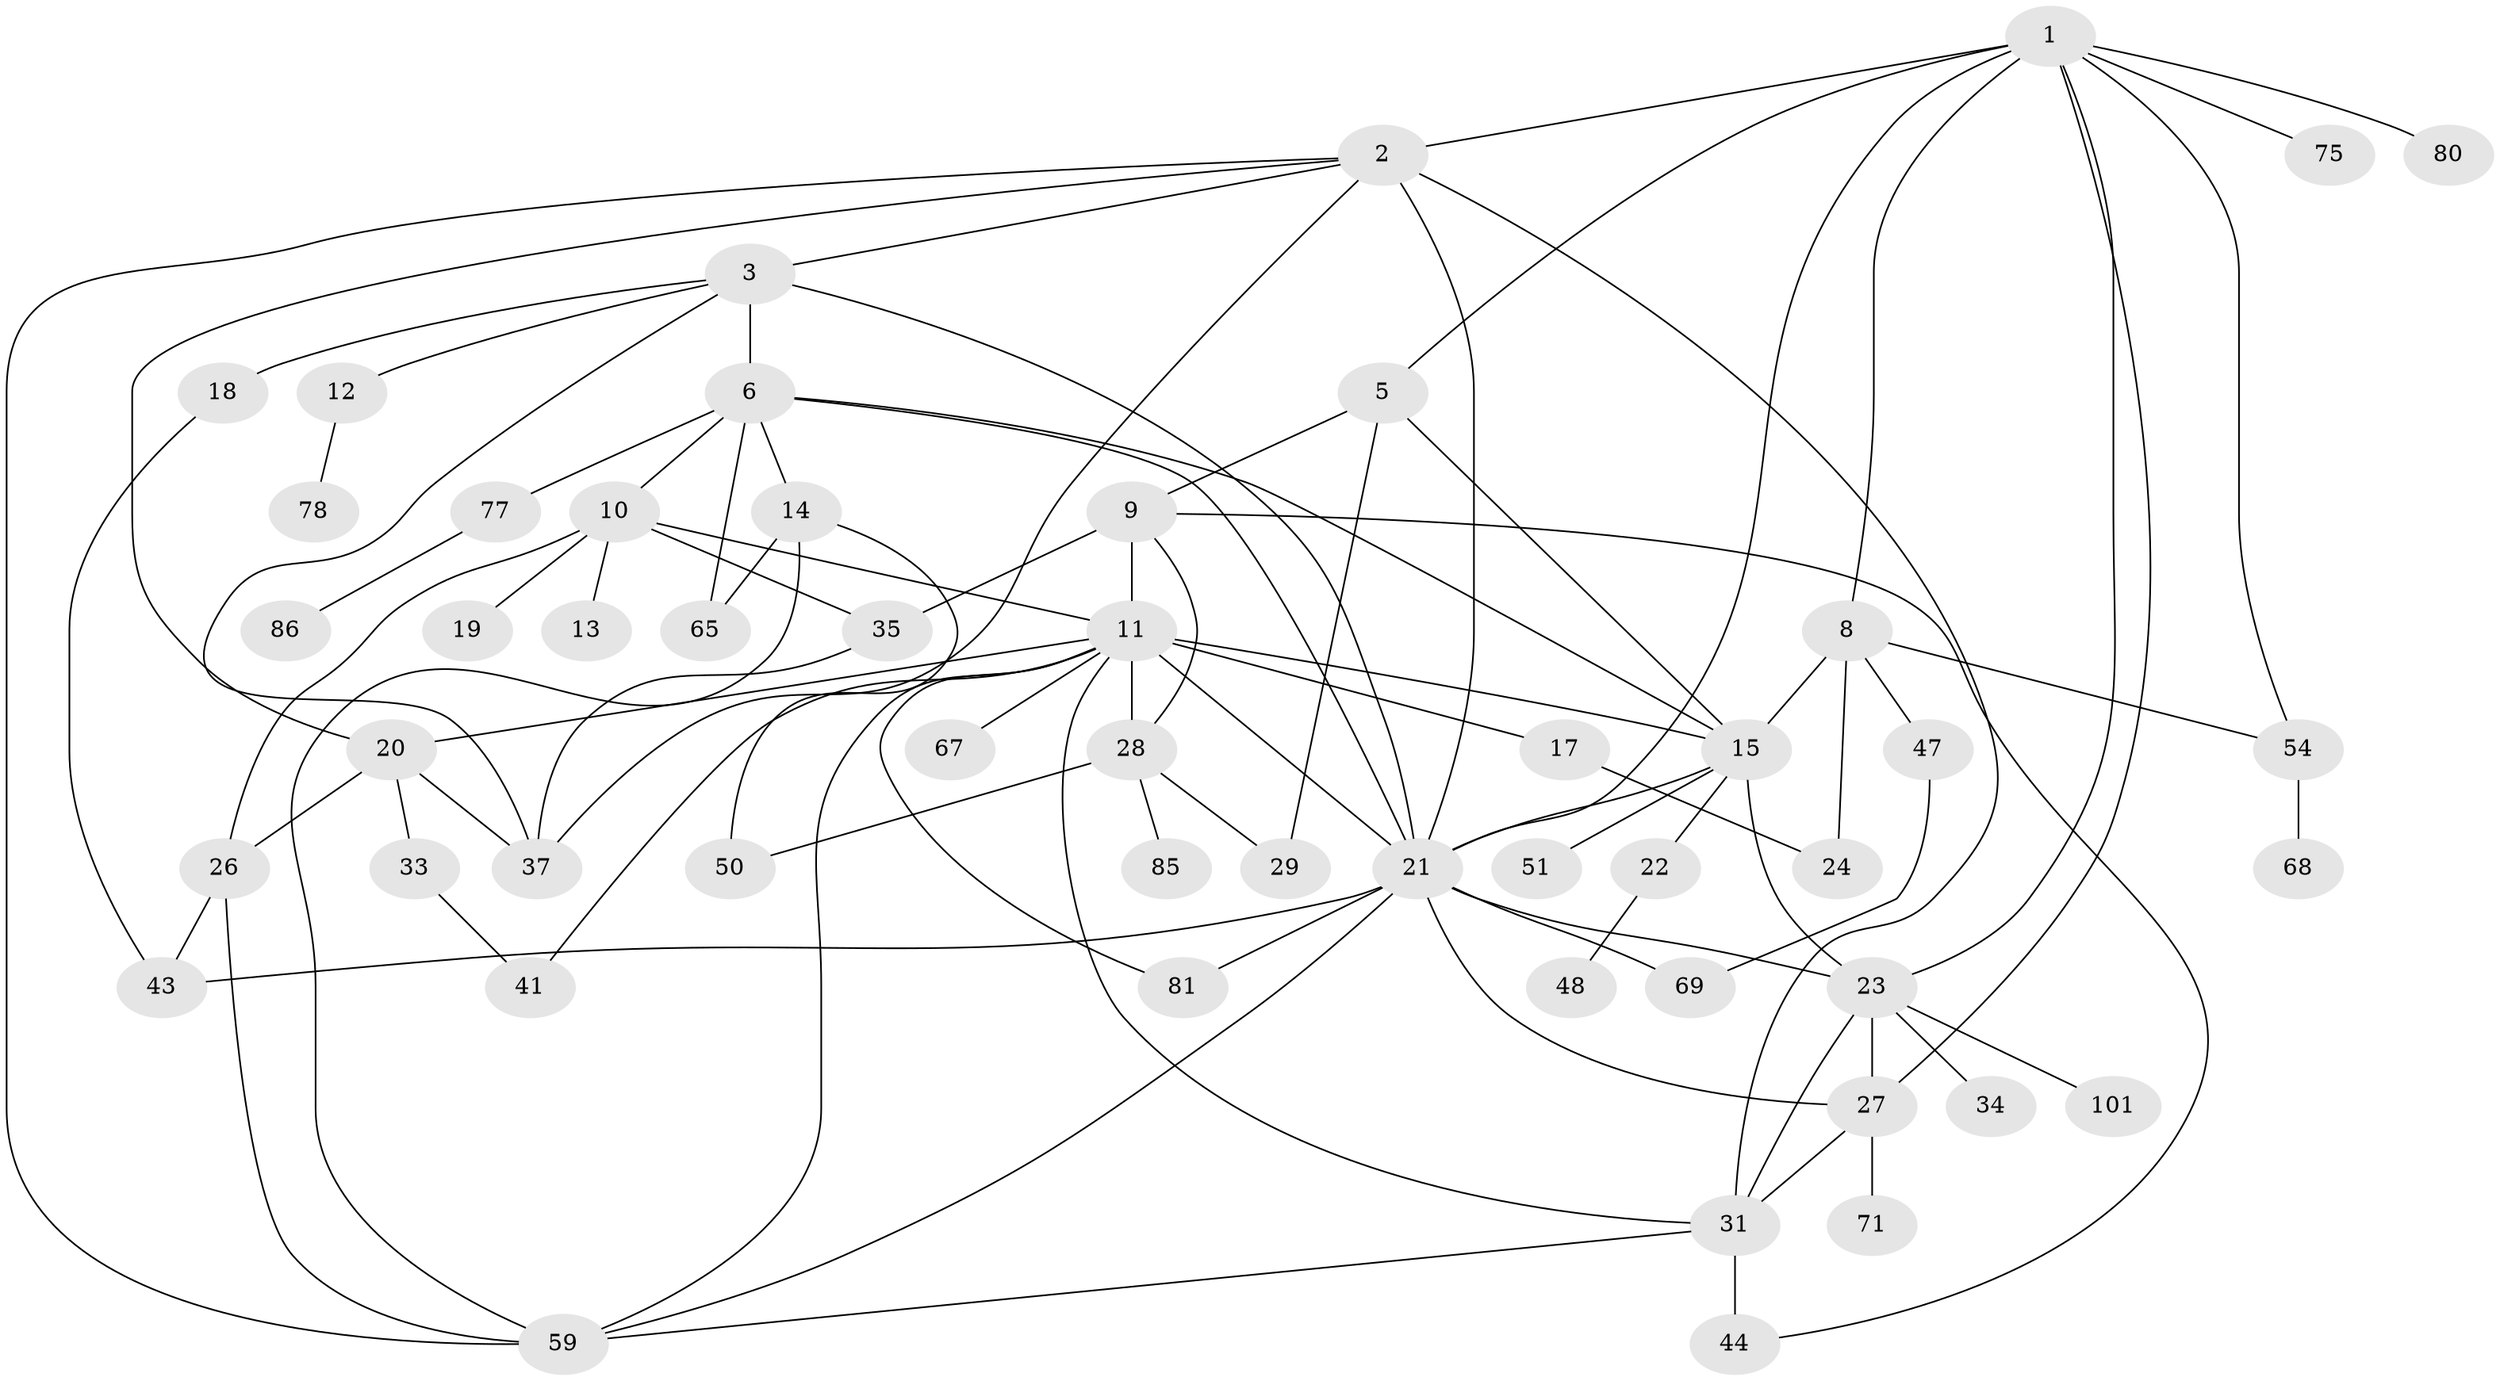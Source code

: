 // original degree distribution, {6: 0.028846153846153848, 8: 0.019230769230769232, 7: 0.028846153846153848, 2: 0.28846153846153844, 4: 0.10576923076923077, 5: 0.08653846153846154, 1: 0.21153846153846154, 3: 0.23076923076923078}
// Generated by graph-tools (version 1.1) at 2025/13/03/09/25 04:13:25]
// undirected, 52 vertices, 90 edges
graph export_dot {
graph [start="1"]
  node [color=gray90,style=filled];
  1 [super="+4+39"];
  2;
  3 [super="+40"];
  5;
  6 [super="+46"];
  8 [super="+62+16"];
  9;
  10;
  11 [super="+64+74+88"];
  12;
  13;
  14 [super="+79"];
  15 [super="+49+42"];
  17;
  18;
  19;
  20;
  21 [super="+30"];
  22 [super="+61"];
  23 [super="+25"];
  24 [super="+84"];
  26;
  27 [super="+57+32"];
  28 [super="+52+93+38+73"];
  29 [super="+98"];
  31 [super="+45+76"];
  33;
  34;
  35 [super="+95"];
  37 [super="+56"];
  41;
  43 [super="+82"];
  44;
  47;
  48;
  50;
  51;
  54 [super="+58"];
  59 [super="+89"];
  65;
  67;
  68;
  69;
  71;
  75;
  77;
  78;
  80;
  81;
  85;
  86;
  101;
  1 -- 2;
  1 -- 5;
  1 -- 75;
  1 -- 80;
  1 -- 21;
  1 -- 23;
  1 -- 8;
  1 -- 27;
  1 -- 54;
  2 -- 3;
  2 -- 20;
  2 -- 59;
  2 -- 37;
  2 -- 21 [weight=2];
  2 -- 31;
  3 -- 6;
  3 -- 12;
  3 -- 18;
  3 -- 37;
  3 -- 21 [weight=2];
  5 -- 9;
  5 -- 29;
  5 -- 15;
  6 -- 10;
  6 -- 14;
  6 -- 21;
  6 -- 65;
  6 -- 77;
  6 -- 15;
  8 -- 15;
  8 -- 24 [weight=2];
  8 -- 54;
  8 -- 47;
  9 -- 35;
  9 -- 44;
  9 -- 11;
  9 -- 28;
  10 -- 11;
  10 -- 13;
  10 -- 19;
  10 -- 26;
  10 -- 35;
  11 -- 17;
  11 -- 28 [weight=3];
  11 -- 67;
  11 -- 81;
  11 -- 20;
  11 -- 59;
  11 -- 31;
  11 -- 15;
  11 -- 21;
  11 -- 41;
  12 -- 78;
  14 -- 65;
  14 -- 50;
  14 -- 59;
  15 -- 22;
  15 -- 23;
  15 -- 51;
  15 -- 21;
  17 -- 24;
  18 -- 43;
  20 -- 33;
  20 -- 26;
  20 -- 37;
  21 -- 69 [weight=2];
  21 -- 59;
  21 -- 81;
  21 -- 23;
  21 -- 27;
  21 -- 43;
  22 -- 48;
  23 -- 27;
  23 -- 101;
  23 -- 34;
  23 -- 31;
  26 -- 43;
  26 -- 59;
  27 -- 31;
  27 -- 71;
  28 -- 29;
  28 -- 50;
  28 -- 85;
  31 -- 59;
  31 -- 44 [weight=2];
  33 -- 41;
  35 -- 37;
  47 -- 69;
  54 -- 68;
  77 -- 86;
}

